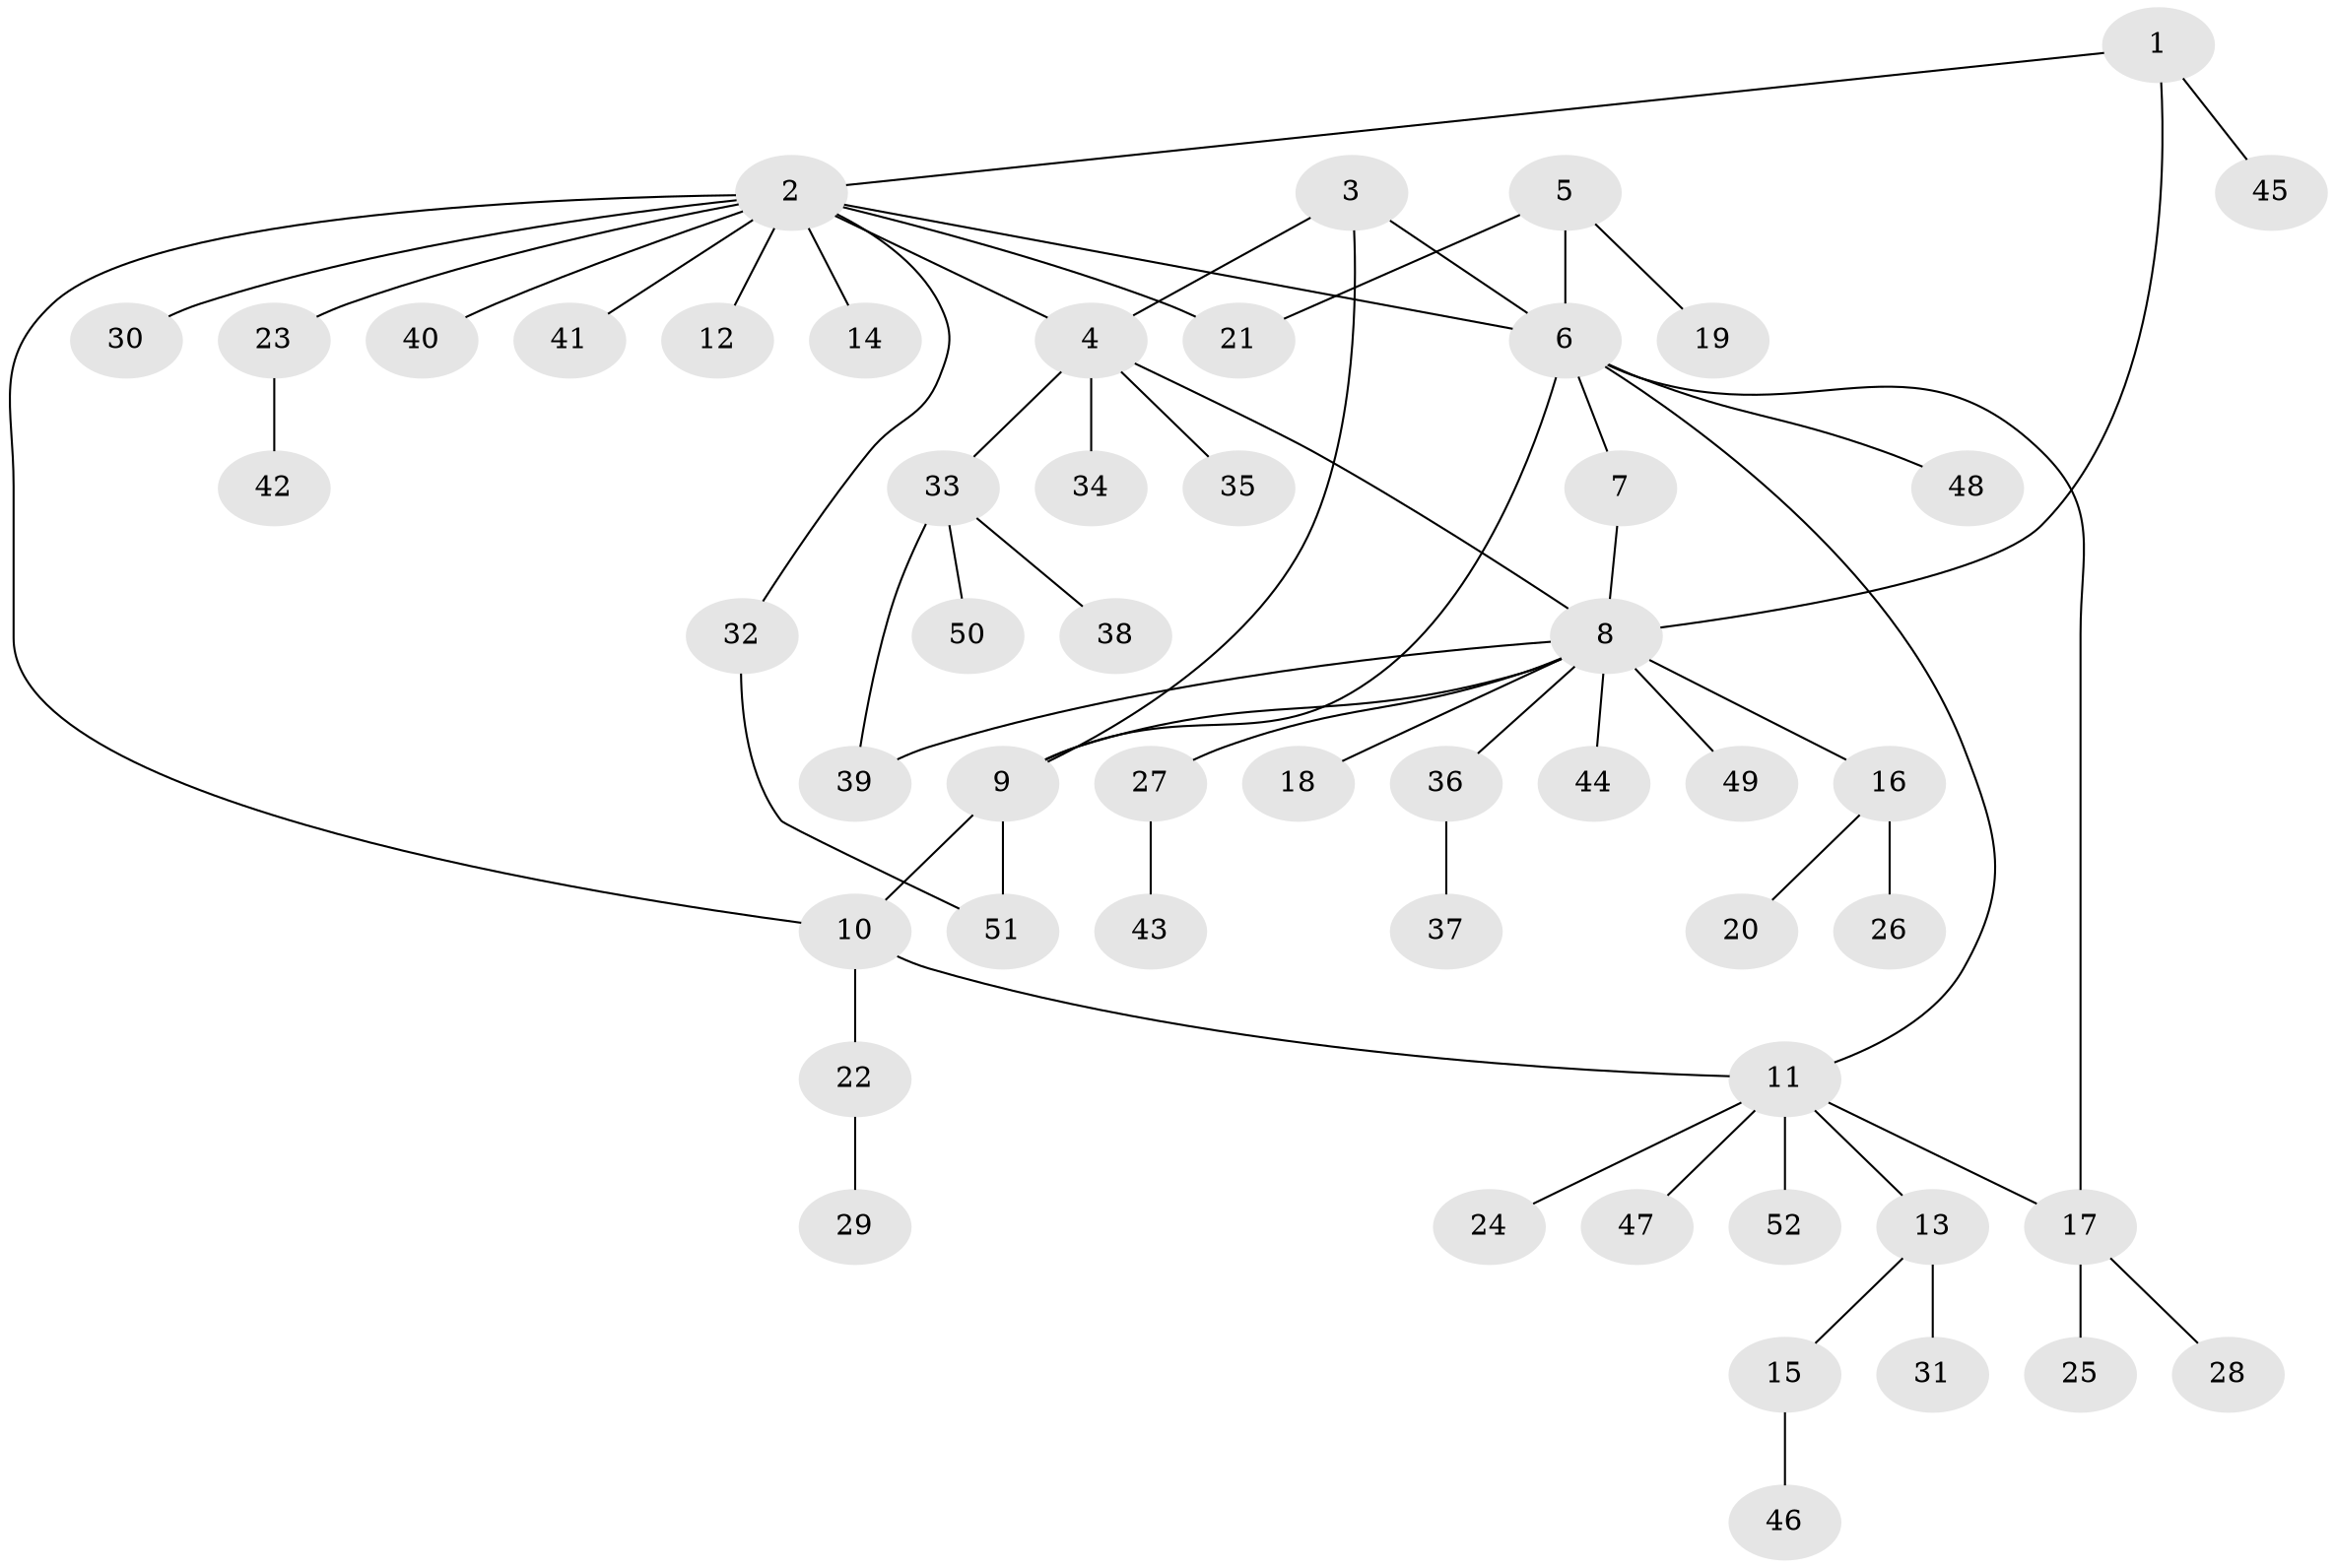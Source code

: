 // Generated by graph-tools (version 1.1) at 2025/26/03/09/25 03:26:38]
// undirected, 52 vertices, 62 edges
graph export_dot {
graph [start="1"]
  node [color=gray90,style=filled];
  1;
  2;
  3;
  4;
  5;
  6;
  7;
  8;
  9;
  10;
  11;
  12;
  13;
  14;
  15;
  16;
  17;
  18;
  19;
  20;
  21;
  22;
  23;
  24;
  25;
  26;
  27;
  28;
  29;
  30;
  31;
  32;
  33;
  34;
  35;
  36;
  37;
  38;
  39;
  40;
  41;
  42;
  43;
  44;
  45;
  46;
  47;
  48;
  49;
  50;
  51;
  52;
  1 -- 2;
  1 -- 8;
  1 -- 45;
  2 -- 4;
  2 -- 6;
  2 -- 10;
  2 -- 12;
  2 -- 14;
  2 -- 21;
  2 -- 23;
  2 -- 30;
  2 -- 32;
  2 -- 40;
  2 -- 41;
  3 -- 4;
  3 -- 6;
  3 -- 9;
  4 -- 8;
  4 -- 33;
  4 -- 34;
  4 -- 35;
  5 -- 6;
  5 -- 19;
  5 -- 21;
  6 -- 7;
  6 -- 9;
  6 -- 11;
  6 -- 17;
  6 -- 48;
  7 -- 8;
  8 -- 9;
  8 -- 16;
  8 -- 18;
  8 -- 27;
  8 -- 36;
  8 -- 39;
  8 -- 44;
  8 -- 49;
  9 -- 10;
  9 -- 51;
  10 -- 11;
  10 -- 22;
  11 -- 13;
  11 -- 17;
  11 -- 24;
  11 -- 47;
  11 -- 52;
  13 -- 15;
  13 -- 31;
  15 -- 46;
  16 -- 20;
  16 -- 26;
  17 -- 25;
  17 -- 28;
  22 -- 29;
  23 -- 42;
  27 -- 43;
  32 -- 51;
  33 -- 38;
  33 -- 39;
  33 -- 50;
  36 -- 37;
}
